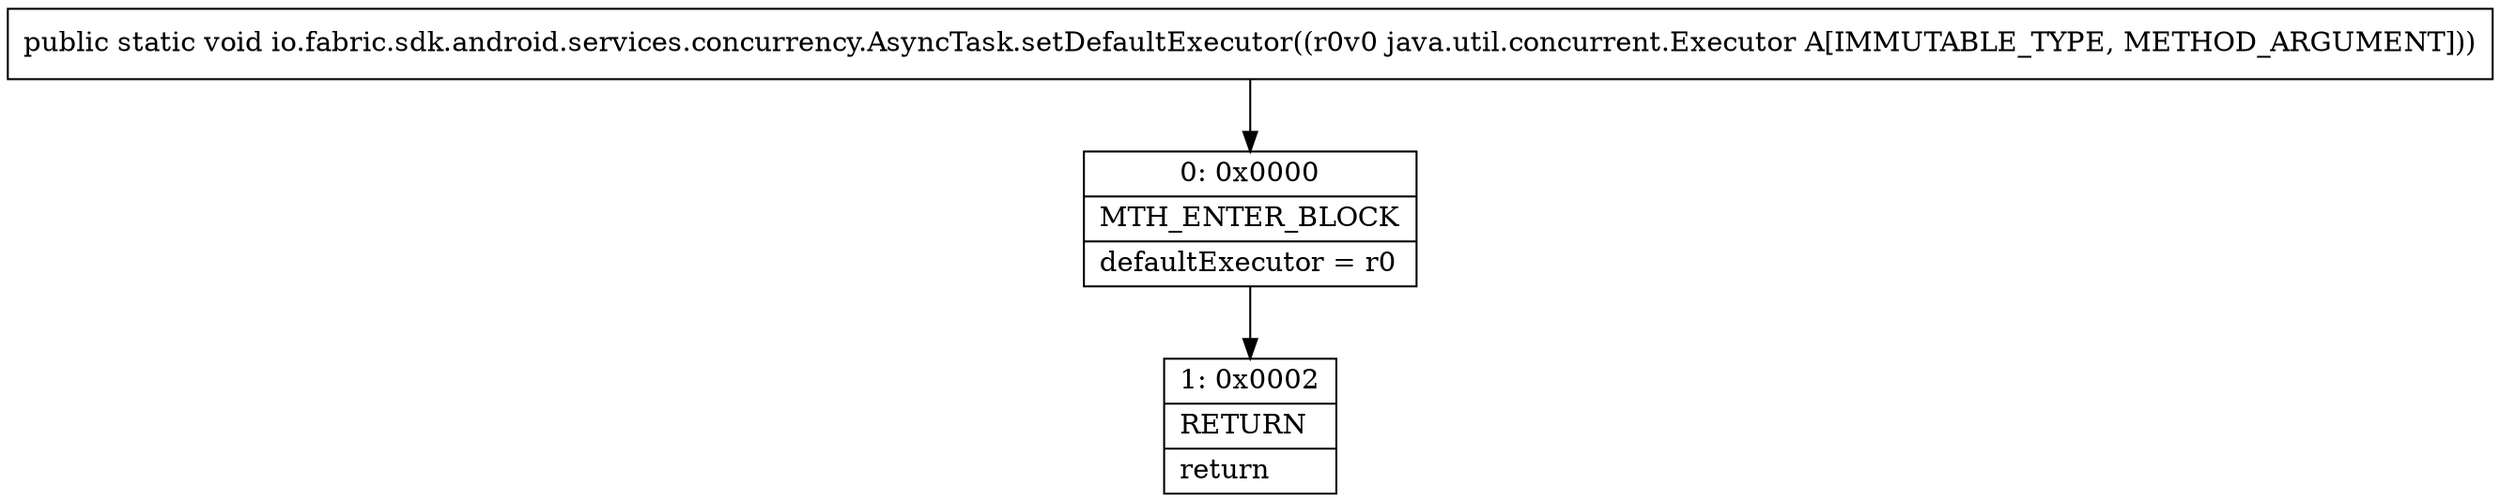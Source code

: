 digraph "CFG forio.fabric.sdk.android.services.concurrency.AsyncTask.setDefaultExecutor(Ljava\/util\/concurrent\/Executor;)V" {
Node_0 [shape=record,label="{0\:\ 0x0000|MTH_ENTER_BLOCK\l|defaultExecutor = r0\l}"];
Node_1 [shape=record,label="{1\:\ 0x0002|RETURN\l|return\l}"];
MethodNode[shape=record,label="{public static void io.fabric.sdk.android.services.concurrency.AsyncTask.setDefaultExecutor((r0v0 java.util.concurrent.Executor A[IMMUTABLE_TYPE, METHOD_ARGUMENT])) }"];
MethodNode -> Node_0;
Node_0 -> Node_1;
}

